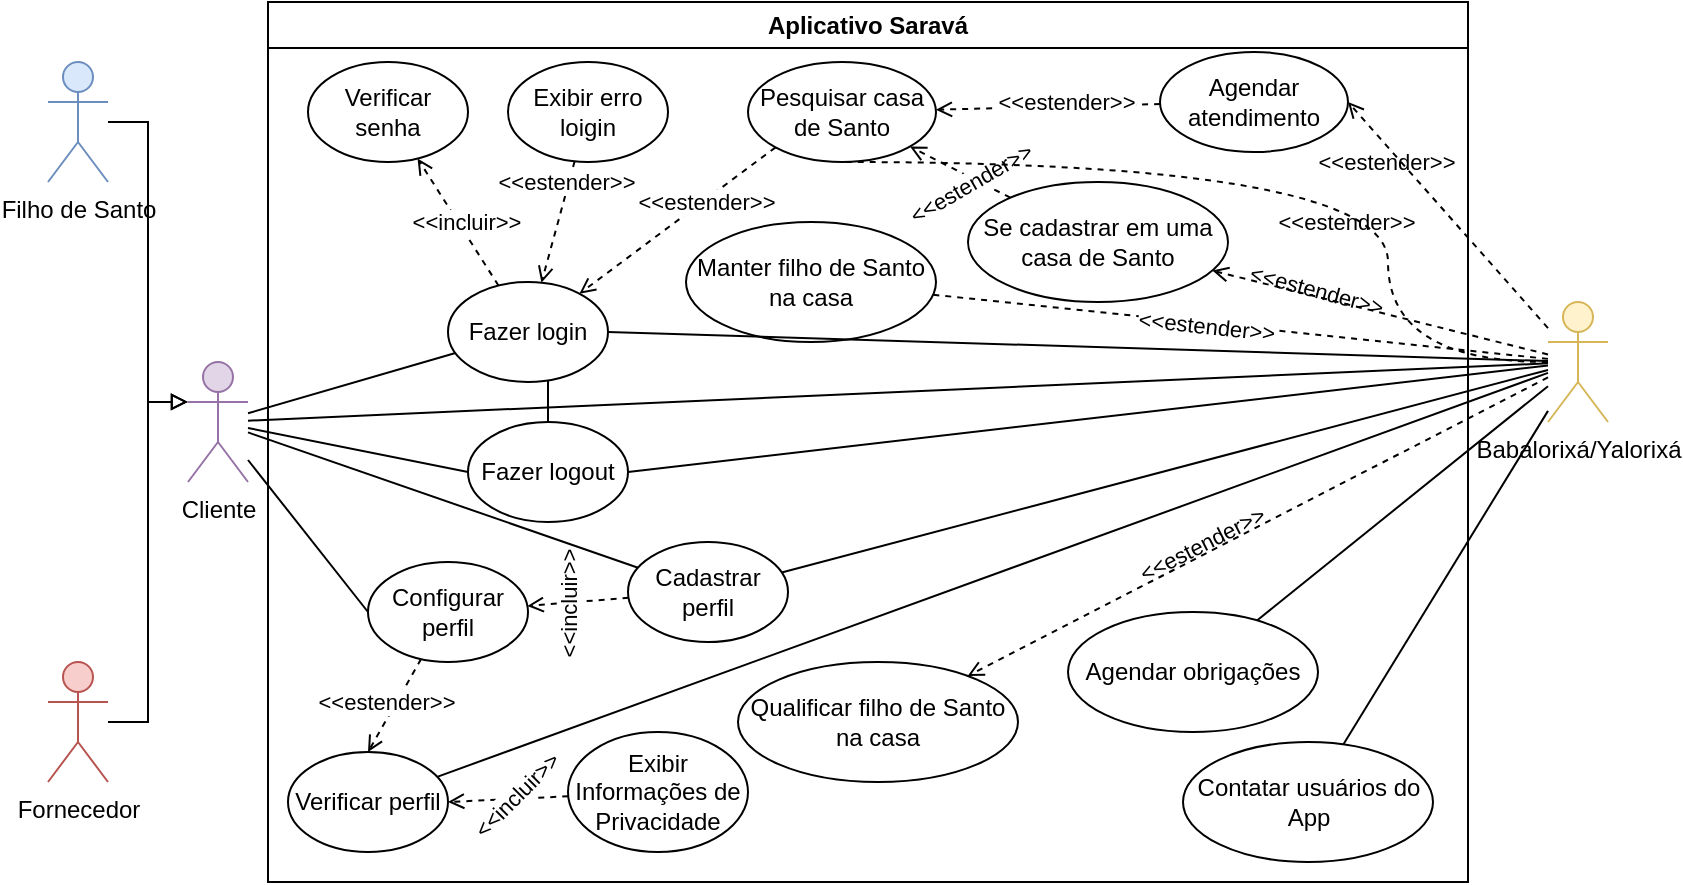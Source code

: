 <mxfile version="21.2.3" type="github">
  <diagram name="Página-1" id="OhmNyan8lqFhYJJfdhWz">
    <mxGraphModel dx="1654" dy="465" grid="1" gridSize="10" guides="1" tooltips="1" connect="1" arrows="1" fold="1" page="1" pageScale="1" pageWidth="827" pageHeight="1169" math="0" shadow="0">
      <root>
        <mxCell id="0" />
        <mxCell id="1" parent="0" />
        <mxCell id="kekUIf39OU5UKxyD_4K4-1" value="Aplicativo Saravá" style="swimlane;whiteSpace=wrap;html=1;" vertex="1" parent="1">
          <mxGeometry x="120" y="90" width="600" height="440" as="geometry" />
        </mxCell>
        <mxCell id="kekUIf39OU5UKxyD_4K4-41" style="rounded=0;orthogonalLoop=1;jettySize=auto;html=1;dashed=1;endArrow=open;endFill=0;" edge="1" parent="kekUIf39OU5UKxyD_4K4-1" source="kekUIf39OU5UKxyD_4K4-5" target="kekUIf39OU5UKxyD_4K4-40">
          <mxGeometry relative="1" as="geometry" />
        </mxCell>
        <mxCell id="kekUIf39OU5UKxyD_4K4-67" style="rounded=0;orthogonalLoop=1;jettySize=auto;html=1;endArrow=open;endFill=0;dashed=1;exitX=0;exitY=1;exitDx=0;exitDy=0;" edge="1" parent="kekUIf39OU5UKxyD_4K4-1" source="kekUIf39OU5UKxyD_4K4-66" target="kekUIf39OU5UKxyD_4K4-5">
          <mxGeometry relative="1" as="geometry">
            <mxPoint x="230" y="140" as="targetPoint" />
          </mxGeometry>
        </mxCell>
        <mxCell id="kekUIf39OU5UKxyD_4K4-5" value="Fazer login" style="ellipse;whiteSpace=wrap;html=1;" vertex="1" parent="kekUIf39OU5UKxyD_4K4-1">
          <mxGeometry x="90" y="140" width="80" height="50" as="geometry" />
        </mxCell>
        <mxCell id="kekUIf39OU5UKxyD_4K4-25" style="edgeStyle=orthogonalEdgeStyle;rounded=0;orthogonalLoop=1;jettySize=auto;html=1;endArrow=none;endFill=0;" edge="1" parent="kekUIf39OU5UKxyD_4K4-1" source="kekUIf39OU5UKxyD_4K4-23" target="kekUIf39OU5UKxyD_4K4-5">
          <mxGeometry relative="1" as="geometry">
            <Array as="points">
              <mxPoint x="120" y="210" />
              <mxPoint x="120" y="210" />
            </Array>
          </mxGeometry>
        </mxCell>
        <mxCell id="kekUIf39OU5UKxyD_4K4-23" value="Fazer logout" style="ellipse;whiteSpace=wrap;html=1;" vertex="1" parent="kekUIf39OU5UKxyD_4K4-1">
          <mxGeometry x="100" y="210" width="80" height="50" as="geometry" />
        </mxCell>
        <mxCell id="kekUIf39OU5UKxyD_4K4-40" value="Verificar senha" style="ellipse;whiteSpace=wrap;html=1;" vertex="1" parent="kekUIf39OU5UKxyD_4K4-1">
          <mxGeometry x="20" y="30" width="80" height="50" as="geometry" />
        </mxCell>
        <mxCell id="kekUIf39OU5UKxyD_4K4-44" style="rounded=0;orthogonalLoop=1;jettySize=auto;html=1;dashed=1;endArrow=open;endFill=0;" edge="1" parent="kekUIf39OU5UKxyD_4K4-1" source="kekUIf39OU5UKxyD_4K4-43" target="kekUIf39OU5UKxyD_4K4-5">
          <mxGeometry relative="1" as="geometry" />
        </mxCell>
        <mxCell id="kekUIf39OU5UKxyD_4K4-43" value="Exibir erro loigin" style="ellipse;whiteSpace=wrap;html=1;" vertex="1" parent="kekUIf39OU5UKxyD_4K4-1">
          <mxGeometry x="120" y="30" width="80" height="50" as="geometry" />
        </mxCell>
        <mxCell id="kekUIf39OU5UKxyD_4K4-45" value="&amp;lt;&amp;lt;estender&amp;gt;&amp;gt;" style="edgeLabel;html=1;align=center;verticalAlign=middle;resizable=0;points=[];" vertex="1" connectable="0" parent="kekUIf39OU5UKxyD_4K4-1">
          <mxGeometry x="130.002" y="90.004" as="geometry">
            <mxPoint x="19" as="offset" />
          </mxGeometry>
        </mxCell>
        <mxCell id="kekUIf39OU5UKxyD_4K4-56" value="Configurar perfil" style="ellipse;whiteSpace=wrap;html=1;perimeterSpacing=0;shadow=0;" vertex="1" parent="kekUIf39OU5UKxyD_4K4-1">
          <mxGeometry x="50" y="280" width="80" height="50" as="geometry" />
        </mxCell>
        <mxCell id="kekUIf39OU5UKxyD_4K4-59" value="Verificar perfil" style="ellipse;whiteSpace=wrap;html=1;perimeterSpacing=0;shadow=0;" vertex="1" parent="kekUIf39OU5UKxyD_4K4-1">
          <mxGeometry x="10" y="375" width="80" height="50" as="geometry" />
        </mxCell>
        <mxCell id="kekUIf39OU5UKxyD_4K4-63" style="rounded=0;orthogonalLoop=1;jettySize=auto;html=1;entryX=1;entryY=0.5;entryDx=0;entryDy=0;dashed=1;endArrow=open;endFill=0;" edge="1" parent="kekUIf39OU5UKxyD_4K4-1" source="kekUIf39OU5UKxyD_4K4-61" target="kekUIf39OU5UKxyD_4K4-59">
          <mxGeometry relative="1" as="geometry" />
        </mxCell>
        <mxCell id="kekUIf39OU5UKxyD_4K4-61" value="Exibir Informações de Privacidade" style="ellipse;whiteSpace=wrap;html=1;perimeterSpacing=0;shadow=0;" vertex="1" parent="kekUIf39OU5UKxyD_4K4-1">
          <mxGeometry x="150" y="365" width="90" height="60" as="geometry" />
        </mxCell>
        <mxCell id="kekUIf39OU5UKxyD_4K4-64" value="&amp;lt;&amp;lt;incluir&amp;gt;&amp;gt;" style="edgeLabel;html=1;align=center;verticalAlign=middle;resizable=0;points=[];rotation=0;" vertex="1" connectable="0" parent="kekUIf39OU5UKxyD_4K4-1">
          <mxGeometry x="80.002" y="110.004" as="geometry">
            <mxPoint x="19" as="offset" />
          </mxGeometry>
        </mxCell>
        <mxCell id="kekUIf39OU5UKxyD_4K4-65" value="&amp;lt;&amp;lt;incluir&amp;gt;&amp;gt;" style="edgeLabel;html=1;align=center;verticalAlign=middle;resizable=0;points=[];rotation=-45;" vertex="1" connectable="0" parent="kekUIf39OU5UKxyD_4K4-1">
          <mxGeometry x="110.002" y="410.004" as="geometry">
            <mxPoint x="19" as="offset" />
          </mxGeometry>
        </mxCell>
        <mxCell id="kekUIf39OU5UKxyD_4K4-66" value="Pesquisar casa de Santo" style="ellipse;whiteSpace=wrap;html=1;" vertex="1" parent="kekUIf39OU5UKxyD_4K4-1">
          <mxGeometry x="240" y="30" width="94" height="50" as="geometry" />
        </mxCell>
        <mxCell id="kekUIf39OU5UKxyD_4K4-68" value="&amp;lt;&amp;lt;estender&amp;gt;&amp;gt;" style="edgeLabel;html=1;align=center;verticalAlign=middle;resizable=0;points=[];" vertex="1" connectable="0" parent="kekUIf39OU5UKxyD_4K4-1">
          <mxGeometry x="200.002" y="100.004" as="geometry">
            <mxPoint x="19" as="offset" />
          </mxGeometry>
        </mxCell>
        <mxCell id="kekUIf39OU5UKxyD_4K4-69" value="Se cadastrar em uma casa de Santo" style="ellipse;whiteSpace=wrap;html=1;" vertex="1" parent="kekUIf39OU5UKxyD_4K4-1">
          <mxGeometry x="350" y="90" width="130" height="60" as="geometry" />
        </mxCell>
        <mxCell id="kekUIf39OU5UKxyD_4K4-70" style="rounded=0;orthogonalLoop=1;jettySize=auto;html=1;dashed=1;endArrow=open;endFill=0;entryX=0.5;entryY=0;entryDx=0;entryDy=0;" edge="1" parent="kekUIf39OU5UKxyD_4K4-1" source="kekUIf39OU5UKxyD_4K4-56" target="kekUIf39OU5UKxyD_4K4-59">
          <mxGeometry relative="1" as="geometry">
            <mxPoint x="65" y="310" as="sourcePoint" />
            <mxPoint x="64.6" y="345" as="targetPoint" />
          </mxGeometry>
        </mxCell>
        <mxCell id="kekUIf39OU5UKxyD_4K4-90" value="&amp;lt;&amp;lt;estender&amp;gt;&amp;gt;" style="edgeLabel;html=1;align=center;verticalAlign=middle;resizable=0;points=[];" vertex="1" connectable="0" parent="kekUIf39OU5UKxyD_4K4-1">
          <mxGeometry x="40.002" y="350.004" as="geometry">
            <mxPoint x="19" as="offset" />
          </mxGeometry>
        </mxCell>
        <mxCell id="kekUIf39OU5UKxyD_4K4-91" style="rounded=0;orthogonalLoop=1;jettySize=auto;html=1;endArrow=open;endFill=0;dashed=1;" edge="1" parent="kekUIf39OU5UKxyD_4K4-1" source="kekUIf39OU5UKxyD_4K4-69" target="kekUIf39OU5UKxyD_4K4-66">
          <mxGeometry relative="1" as="geometry">
            <mxPoint x="264" y="83" as="sourcePoint" />
            <mxPoint x="159" y="148" as="targetPoint" />
          </mxGeometry>
        </mxCell>
        <mxCell id="kekUIf39OU5UKxyD_4K4-92" value="&amp;lt;&amp;lt;estender&amp;gt;&amp;gt;" style="edgeLabel;html=1;align=center;verticalAlign=middle;resizable=0;points=[];rotation=-30;" vertex="1" connectable="0" parent="kekUIf39OU5UKxyD_4K4-1">
          <mxGeometry x="334.002" y="100.004" as="geometry">
            <mxPoint x="19" as="offset" />
          </mxGeometry>
        </mxCell>
        <mxCell id="kekUIf39OU5UKxyD_4K4-93" value="Manter filho de Santo na casa" style="ellipse;whiteSpace=wrap;html=1;" vertex="1" parent="kekUIf39OU5UKxyD_4K4-1">
          <mxGeometry x="209" y="110" width="125" height="60" as="geometry" />
        </mxCell>
        <mxCell id="kekUIf39OU5UKxyD_4K4-95" value="Cadastrar perfil" style="ellipse;whiteSpace=wrap;html=1;perimeterSpacing=0;shadow=0;" vertex="1" parent="kekUIf39OU5UKxyD_4K4-1">
          <mxGeometry x="180" y="270" width="80" height="50" as="geometry" />
        </mxCell>
        <mxCell id="kekUIf39OU5UKxyD_4K4-98" style="rounded=0;orthogonalLoop=1;jettySize=auto;html=1;dashed=1;endArrow=open;endFill=0;" edge="1" parent="kekUIf39OU5UKxyD_4K4-1" source="kekUIf39OU5UKxyD_4K4-95" target="kekUIf39OU5UKxyD_4K4-56">
          <mxGeometry relative="1" as="geometry">
            <mxPoint x="192" y="314" as="sourcePoint" />
            <mxPoint x="160" y="260" as="targetPoint" />
          </mxGeometry>
        </mxCell>
        <mxCell id="kekUIf39OU5UKxyD_4K4-99" value="&amp;lt;&amp;lt;incluir&amp;gt;&amp;gt;" style="edgeLabel;html=1;align=center;verticalAlign=middle;resizable=0;points=[];rotation=-90;" vertex="1" connectable="0" parent="kekUIf39OU5UKxyD_4K4-1">
          <mxGeometry x="150.002" y="320.004" as="geometry">
            <mxPoint x="19" as="offset" />
          </mxGeometry>
        </mxCell>
        <mxCell id="kekUIf39OU5UKxyD_4K4-102" value="Qualificar filho de Santo na casa" style="ellipse;whiteSpace=wrap;html=1;" vertex="1" parent="kekUIf39OU5UKxyD_4K4-1">
          <mxGeometry x="235" y="330" width="140" height="60" as="geometry" />
        </mxCell>
        <mxCell id="kekUIf39OU5UKxyD_4K4-104" value="&amp;lt;&amp;lt;estender&amp;gt;&amp;gt;" style="edgeLabel;html=1;align=center;verticalAlign=middle;resizable=0;points=[];rotation=333;" vertex="1" connectable="0" parent="kekUIf39OU5UKxyD_4K4-1">
          <mxGeometry x="450.002" y="280.004" as="geometry">
            <mxPoint x="19" as="offset" />
          </mxGeometry>
        </mxCell>
        <mxCell id="kekUIf39OU5UKxyD_4K4-105" value="Agendar obrigações" style="ellipse;whiteSpace=wrap;html=1;" vertex="1" parent="kekUIf39OU5UKxyD_4K4-1">
          <mxGeometry x="400" y="305" width="125" height="60" as="geometry" />
        </mxCell>
        <mxCell id="kekUIf39OU5UKxyD_4K4-106" value="Agendar atendimento" style="ellipse;whiteSpace=wrap;html=1;" vertex="1" parent="kekUIf39OU5UKxyD_4K4-1">
          <mxGeometry x="446" y="25" width="94" height="50" as="geometry" />
        </mxCell>
        <mxCell id="kekUIf39OU5UKxyD_4K4-108" value="&amp;lt;&amp;lt;estender&amp;gt;&amp;gt;" style="edgeLabel;html=1;align=center;verticalAlign=middle;resizable=0;points=[];rotation=0;" vertex="1" connectable="0" parent="kekUIf39OU5UKxyD_4K4-1">
          <mxGeometry x="540.002" y="80.004" as="geometry">
            <mxPoint x="19" as="offset" />
          </mxGeometry>
        </mxCell>
        <mxCell id="kekUIf39OU5UKxyD_4K4-109" style="rounded=0;orthogonalLoop=1;jettySize=auto;html=1;endArrow=open;endFill=0;dashed=1;" edge="1" parent="kekUIf39OU5UKxyD_4K4-1" source="kekUIf39OU5UKxyD_4K4-106" target="kekUIf39OU5UKxyD_4K4-66">
          <mxGeometry relative="1" as="geometry">
            <mxPoint x="420" y="57" as="sourcePoint" />
            <mxPoint x="298" y="20" as="targetPoint" />
          </mxGeometry>
        </mxCell>
        <mxCell id="kekUIf39OU5UKxyD_4K4-110" value="&amp;lt;&amp;lt;estender&amp;gt;&amp;gt;" style="edgeLabel;html=1;align=center;verticalAlign=middle;resizable=0;points=[];rotation=0;" vertex="1" connectable="0" parent="kekUIf39OU5UKxyD_4K4-1">
          <mxGeometry x="380.002" y="50.004" as="geometry">
            <mxPoint x="19" as="offset" />
          </mxGeometry>
        </mxCell>
        <mxCell id="kekUIf39OU5UKxyD_4K4-113" value="&amp;lt;&amp;lt;estender&amp;gt;&amp;gt;" style="edgeLabel;html=1;align=center;verticalAlign=middle;resizable=0;points=[];rotation=15;" vertex="1" connectable="0" parent="kekUIf39OU5UKxyD_4K4-1">
          <mxGeometry x="540.002" y="140.004" as="geometry">
            <mxPoint x="-14.318" y="7.87" as="offset" />
          </mxGeometry>
        </mxCell>
        <mxCell id="kekUIf39OU5UKxyD_4K4-117" value="&amp;lt;&amp;lt;estender&amp;gt;&amp;gt;" style="edgeLabel;html=1;align=center;verticalAlign=middle;resizable=0;points=[];rotation=0;" vertex="1" connectable="0" parent="kekUIf39OU5UKxyD_4K4-1">
          <mxGeometry x="520.002" y="110.004" as="geometry">
            <mxPoint x="19" as="offset" />
          </mxGeometry>
        </mxCell>
        <mxCell id="kekUIf39OU5UKxyD_4K4-118" value="Contatar usuários do App" style="ellipse;whiteSpace=wrap;html=1;" vertex="1" parent="kekUIf39OU5UKxyD_4K4-1">
          <mxGeometry x="457.5" y="370" width="125" height="60" as="geometry" />
        </mxCell>
        <mxCell id="kekUIf39OU5UKxyD_4K4-33" style="rounded=0;orthogonalLoop=1;jettySize=auto;html=1;endArrow=none;endFill=0;" edge="1" parent="1" source="kekUIf39OU5UKxyD_4K4-2" target="kekUIf39OU5UKxyD_4K4-5">
          <mxGeometry relative="1" as="geometry" />
        </mxCell>
        <mxCell id="kekUIf39OU5UKxyD_4K4-36" style="rounded=0;orthogonalLoop=1;jettySize=auto;html=1;entryX=0;entryY=0.5;entryDx=0;entryDy=0;endArrow=none;endFill=0;" edge="1" parent="1" source="kekUIf39OU5UKxyD_4K4-2" target="kekUIf39OU5UKxyD_4K4-23">
          <mxGeometry relative="1" as="geometry" />
        </mxCell>
        <mxCell id="kekUIf39OU5UKxyD_4K4-58" style="rounded=0;orthogonalLoop=1;jettySize=auto;html=1;entryX=0;entryY=0.5;entryDx=0;entryDy=0;endArrow=none;endFill=0;" edge="1" parent="1" source="kekUIf39OU5UKxyD_4K4-2" target="kekUIf39OU5UKxyD_4K4-56">
          <mxGeometry relative="1" as="geometry" />
        </mxCell>
        <mxCell id="kekUIf39OU5UKxyD_4K4-96" style="rounded=0;orthogonalLoop=1;jettySize=auto;html=1;endArrow=none;endFill=0;" edge="1" parent="1" source="kekUIf39OU5UKxyD_4K4-2" target="kekUIf39OU5UKxyD_4K4-95">
          <mxGeometry relative="1" as="geometry" />
        </mxCell>
        <mxCell id="kekUIf39OU5UKxyD_4K4-2" value="Cliente" style="shape=umlActor;verticalLabelPosition=bottom;verticalAlign=top;html=1;outlineConnect=0;fillColor=#e1d5e7;strokeColor=#9673a6;" vertex="1" parent="1">
          <mxGeometry x="80" y="270" width="30" height="60" as="geometry" />
        </mxCell>
        <mxCell id="kekUIf39OU5UKxyD_4K4-54" style="edgeStyle=orthogonalEdgeStyle;rounded=0;orthogonalLoop=1;jettySize=auto;html=1;entryX=0;entryY=0.333;entryDx=0;entryDy=0;entryPerimeter=0;endArrow=block;endFill=0;" edge="1" parent="1" source="kekUIf39OU5UKxyD_4K4-3" target="kekUIf39OU5UKxyD_4K4-2">
          <mxGeometry relative="1" as="geometry" />
        </mxCell>
        <mxCell id="kekUIf39OU5UKxyD_4K4-3" value="Fornecedor" style="shape=umlActor;verticalLabelPosition=bottom;verticalAlign=top;html=1;outlineConnect=0;fillColor=#f8cecc;strokeColor=#b85450;" vertex="1" parent="1">
          <mxGeometry x="10" y="420" width="30" height="60" as="geometry" />
        </mxCell>
        <mxCell id="kekUIf39OU5UKxyD_4K4-21" style="rounded=0;orthogonalLoop=1;jettySize=auto;html=1;entryX=1;entryY=0.5;entryDx=0;entryDy=0;endArrow=none;endFill=0;" edge="1" parent="1" source="kekUIf39OU5UKxyD_4K4-4" target="kekUIf39OU5UKxyD_4K4-5">
          <mxGeometry relative="1" as="geometry" />
        </mxCell>
        <mxCell id="kekUIf39OU5UKxyD_4K4-39" style="rounded=0;orthogonalLoop=1;jettySize=auto;html=1;entryX=1;entryY=0.5;entryDx=0;entryDy=0;endArrow=none;endFill=0;" edge="1" parent="1" source="kekUIf39OU5UKxyD_4K4-4" target="kekUIf39OU5UKxyD_4K4-23">
          <mxGeometry relative="1" as="geometry" />
        </mxCell>
        <mxCell id="kekUIf39OU5UKxyD_4K4-62" style="rounded=0;orthogonalLoop=1;jettySize=auto;html=1;endArrow=none;endFill=0;" edge="1" parent="1" source="kekUIf39OU5UKxyD_4K4-4" target="kekUIf39OU5UKxyD_4K4-59">
          <mxGeometry relative="1" as="geometry" />
        </mxCell>
        <mxCell id="kekUIf39OU5UKxyD_4K4-94" style="rounded=0;orthogonalLoop=1;jettySize=auto;html=1;endArrow=none;endFill=0;dashed=1;" edge="1" parent="1" source="kekUIf39OU5UKxyD_4K4-4" target="kekUIf39OU5UKxyD_4K4-93">
          <mxGeometry relative="1" as="geometry" />
        </mxCell>
        <mxCell id="kekUIf39OU5UKxyD_4K4-97" style="rounded=0;orthogonalLoop=1;jettySize=auto;html=1;endArrow=none;endFill=0;" edge="1" parent="1" source="kekUIf39OU5UKxyD_4K4-4" target="kekUIf39OU5UKxyD_4K4-95">
          <mxGeometry relative="1" as="geometry" />
        </mxCell>
        <mxCell id="kekUIf39OU5UKxyD_4K4-103" style="rounded=0;orthogonalLoop=1;jettySize=auto;html=1;dashed=1;endArrow=open;endFill=0;" edge="1" parent="1" source="kekUIf39OU5UKxyD_4K4-4" target="kekUIf39OU5UKxyD_4K4-102">
          <mxGeometry relative="1" as="geometry" />
        </mxCell>
        <mxCell id="kekUIf39OU5UKxyD_4K4-107" style="rounded=0;orthogonalLoop=1;jettySize=auto;html=1;dashed=1;entryX=1;entryY=0.5;entryDx=0;entryDy=0;endArrow=open;endFill=0;" edge="1" parent="1" source="kekUIf39OU5UKxyD_4K4-4" target="kekUIf39OU5UKxyD_4K4-106">
          <mxGeometry relative="1" as="geometry" />
        </mxCell>
        <mxCell id="kekUIf39OU5UKxyD_4K4-111" style="rounded=0;orthogonalLoop=1;jettySize=auto;html=1;endArrow=none;endFill=0;" edge="1" parent="1" source="kekUIf39OU5UKxyD_4K4-4" target="kekUIf39OU5UKxyD_4K4-105">
          <mxGeometry relative="1" as="geometry" />
        </mxCell>
        <mxCell id="kekUIf39OU5UKxyD_4K4-112" style="rounded=0;orthogonalLoop=1;jettySize=auto;html=1;dashed=1;endArrow=open;endFill=0;" edge="1" parent="1" source="kekUIf39OU5UKxyD_4K4-4" target="kekUIf39OU5UKxyD_4K4-69">
          <mxGeometry relative="1" as="geometry" />
        </mxCell>
        <mxCell id="kekUIf39OU5UKxyD_4K4-116" style="rounded=0;orthogonalLoop=1;jettySize=auto;html=1;startArrow=none;startFill=0;edgeStyle=orthogonalEdgeStyle;curved=1;endArrow=none;endFill=0;dashed=1;" edge="1" parent="1" source="kekUIf39OU5UKxyD_4K4-4" target="kekUIf39OU5UKxyD_4K4-66">
          <mxGeometry relative="1" as="geometry">
            <Array as="points">
              <mxPoint x="680" y="270" />
              <mxPoint x="680" y="170" />
            </Array>
          </mxGeometry>
        </mxCell>
        <mxCell id="kekUIf39OU5UKxyD_4K4-119" style="rounded=0;orthogonalLoop=1;jettySize=auto;html=1;endArrow=none;endFill=0;" edge="1" parent="1" source="kekUIf39OU5UKxyD_4K4-4" target="kekUIf39OU5UKxyD_4K4-118">
          <mxGeometry relative="1" as="geometry" />
        </mxCell>
        <mxCell id="kekUIf39OU5UKxyD_4K4-120" style="rounded=0;orthogonalLoop=1;jettySize=auto;html=1;endArrow=none;endFill=0;" edge="1" parent="1" source="kekUIf39OU5UKxyD_4K4-4" target="kekUIf39OU5UKxyD_4K4-2">
          <mxGeometry relative="1" as="geometry" />
        </mxCell>
        <mxCell id="kekUIf39OU5UKxyD_4K4-4" value="Babalorixá/Yalorixá" style="shape=umlActor;verticalLabelPosition=bottom;verticalAlign=top;html=1;outlineConnect=0;fillColor=#fff2cc;strokeColor=#d6b656;" vertex="1" parent="1">
          <mxGeometry x="760" y="240" width="30" height="60" as="geometry" />
        </mxCell>
        <mxCell id="kekUIf39OU5UKxyD_4K4-55" style="edgeStyle=orthogonalEdgeStyle;rounded=0;orthogonalLoop=1;jettySize=auto;html=1;entryX=0;entryY=0.333;entryDx=0;entryDy=0;entryPerimeter=0;endArrow=block;endFill=0;" edge="1" parent="1" source="kekUIf39OU5UKxyD_4K4-27" target="kekUIf39OU5UKxyD_4K4-2">
          <mxGeometry relative="1" as="geometry" />
        </mxCell>
        <mxCell id="kekUIf39OU5UKxyD_4K4-27" value="Filho de Santo" style="shape=umlActor;verticalLabelPosition=bottom;verticalAlign=top;html=1;fillColor=#dae8fc;strokeColor=#6c8ebf;" vertex="1" parent="1">
          <mxGeometry x="10" y="120" width="30" height="60" as="geometry" />
        </mxCell>
        <mxCell id="kekUIf39OU5UKxyD_4K4-114" value="&amp;lt;&amp;lt;estender&amp;gt;&amp;gt;" style="edgeLabel;html=1;align=center;verticalAlign=middle;resizable=0;points=[];rotation=6;" vertex="1" connectable="0" parent="1">
          <mxGeometry x="570.002" y="250.004" as="geometry">
            <mxPoint x="19" as="offset" />
          </mxGeometry>
        </mxCell>
      </root>
    </mxGraphModel>
  </diagram>
</mxfile>
